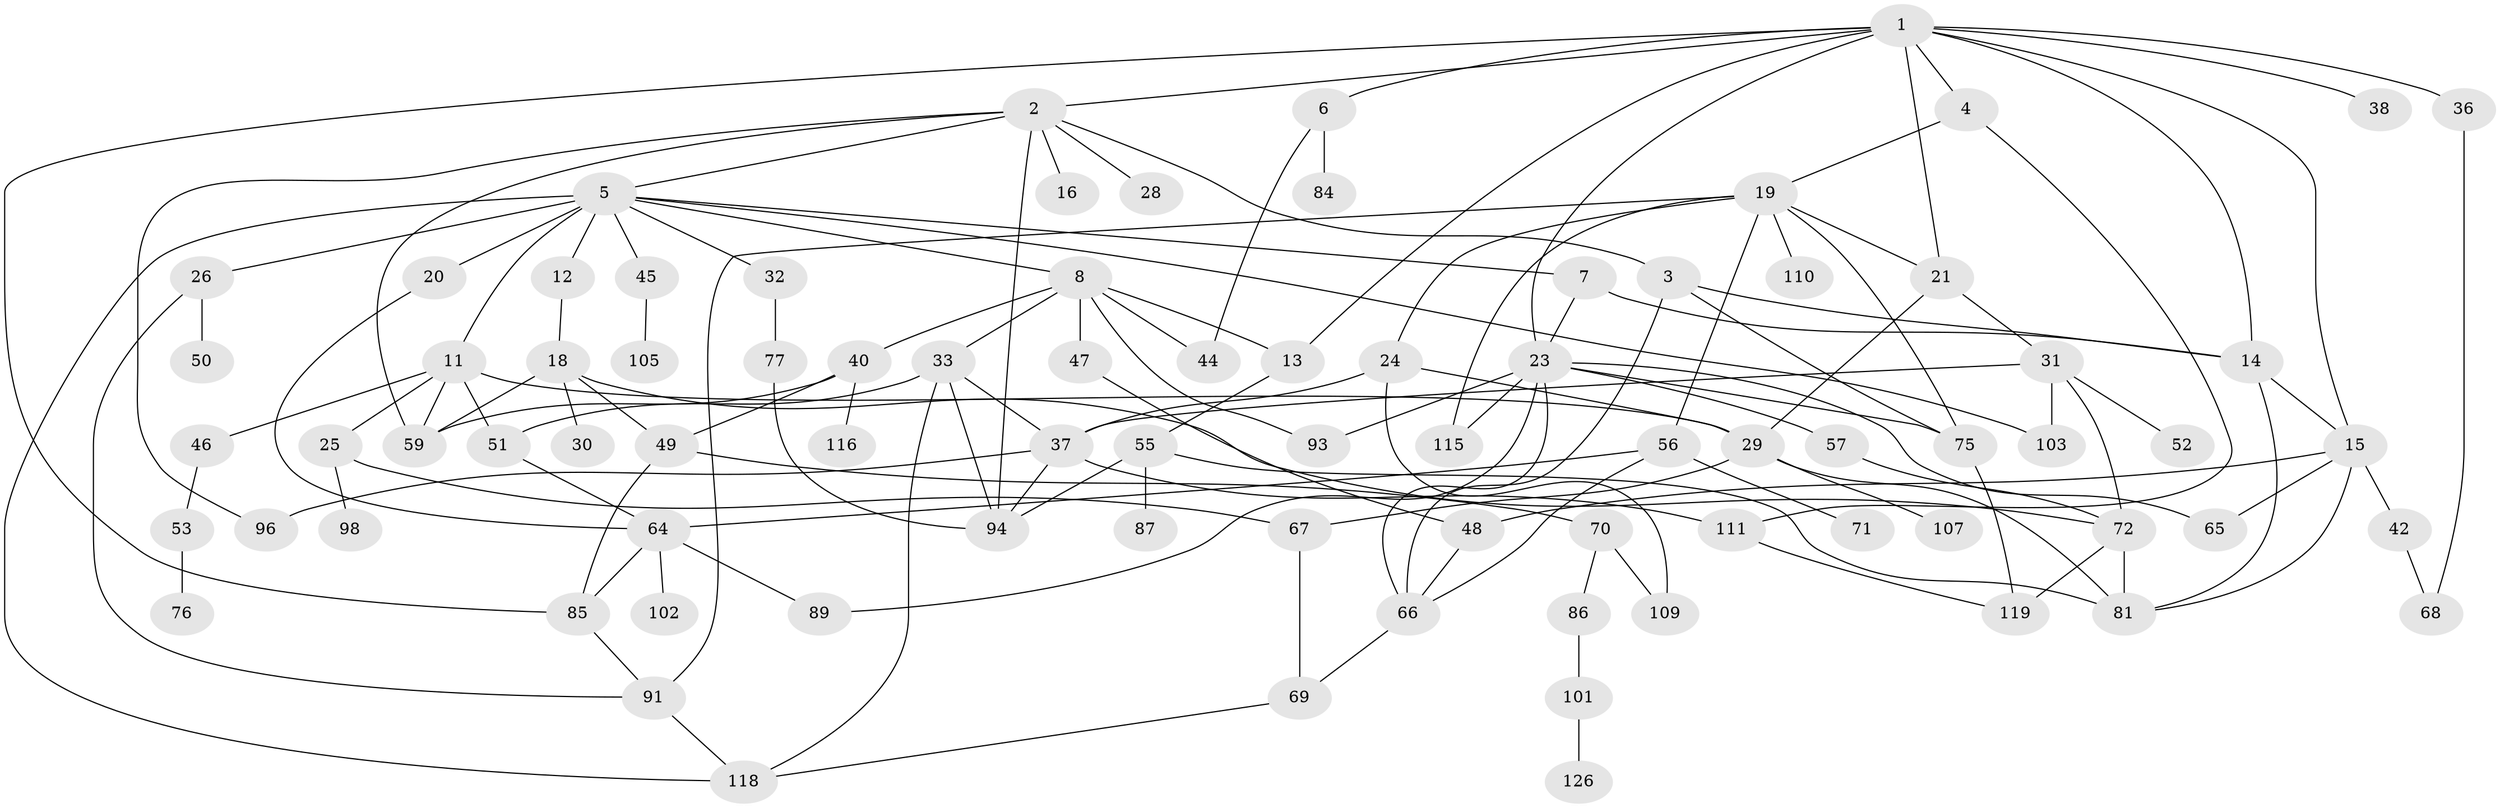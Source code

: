 // Generated by graph-tools (version 1.1) at 2025/23/03/03/25 07:23:34]
// undirected, 83 vertices, 136 edges
graph export_dot {
graph [start="1"]
  node [color=gray90,style=filled];
  1 [super="+27"];
  2 [super="+17"];
  3 [super="+34"];
  4;
  5 [super="+10"];
  6 [super="+104"];
  7;
  8 [super="+9"];
  11;
  12;
  13 [super="+62"];
  14 [super="+114"];
  15 [super="+95"];
  16;
  18;
  19 [super="+22"];
  20 [super="+35"];
  21 [super="+125"];
  23 [super="+39"];
  24;
  25 [super="+54"];
  26 [super="+88"];
  28;
  29 [super="+61"];
  30;
  31 [super="+43"];
  32;
  33 [super="+41"];
  36 [super="+83"];
  37 [super="+58"];
  38;
  40 [super="+73"];
  42 [super="+63"];
  44 [super="+60"];
  45;
  46;
  47;
  48 [super="+92"];
  49 [super="+100"];
  50;
  51 [super="+108"];
  52;
  53 [super="+74"];
  55 [super="+78"];
  56;
  57 [super="+121"];
  59 [super="+80"];
  64 [super="+122"];
  65;
  66 [super="+120"];
  67 [super="+90"];
  68;
  69 [super="+82"];
  70;
  71;
  72 [super="+113"];
  75 [super="+79"];
  76;
  77 [super="+99"];
  81 [super="+97"];
  84;
  85 [super="+106"];
  86;
  87;
  89;
  91 [super="+117"];
  93;
  94 [super="+123"];
  96;
  98;
  101;
  102;
  103 [super="+124"];
  105;
  107;
  109;
  110;
  111 [super="+112"];
  115;
  116;
  118;
  119;
  126;
  1 -- 2;
  1 -- 4;
  1 -- 6;
  1 -- 21;
  1 -- 38;
  1 -- 15;
  1 -- 36;
  1 -- 85;
  1 -- 13;
  1 -- 23;
  1 -- 14;
  2 -- 3;
  2 -- 5;
  2 -- 16;
  2 -- 28;
  2 -- 96;
  2 -- 59;
  2 -- 94;
  3 -- 66;
  3 -- 75;
  3 -- 14;
  4 -- 19;
  4 -- 111;
  5 -- 7;
  5 -- 8;
  5 -- 26;
  5 -- 32;
  5 -- 45;
  5 -- 118;
  5 -- 20 [weight=2];
  5 -- 11;
  5 -- 12;
  5 -- 103;
  6 -- 84;
  6 -- 44;
  7 -- 14;
  7 -- 23;
  8 -- 33;
  8 -- 40;
  8 -- 13;
  8 -- 44;
  8 -- 93;
  8 -- 47;
  11 -- 25;
  11 -- 46;
  11 -- 51;
  11 -- 59;
  11 -- 29;
  12 -- 18;
  13 -- 55;
  14 -- 15;
  14 -- 81;
  15 -- 42;
  15 -- 48;
  15 -- 65;
  15 -- 81;
  18 -- 30;
  18 -- 49;
  18 -- 72;
  18 -- 59;
  19 -- 115;
  19 -- 21;
  19 -- 24;
  19 -- 56;
  19 -- 75;
  19 -- 110;
  19 -- 91;
  20 -- 64;
  21 -- 31;
  21 -- 29;
  23 -- 57;
  23 -- 75;
  23 -- 65;
  23 -- 115;
  23 -- 66;
  23 -- 89;
  23 -- 93;
  24 -- 29;
  24 -- 109;
  24 -- 37;
  25 -- 98;
  25 -- 67;
  26 -- 50;
  26 -- 91;
  29 -- 67;
  29 -- 107;
  29 -- 81;
  31 -- 52;
  31 -- 103;
  31 -- 72;
  31 -- 37;
  32 -- 77;
  33 -- 37;
  33 -- 94;
  33 -- 118;
  33 -- 51;
  36 -- 68;
  37 -- 94;
  37 -- 96;
  37 -- 111;
  40 -- 116;
  40 -- 49;
  40 -- 59;
  42 -- 68;
  45 -- 105;
  46 -- 53;
  47 -- 48;
  48 -- 66;
  49 -- 70;
  49 -- 85;
  51 -- 64;
  53 -- 76;
  55 -- 94;
  55 -- 81;
  55 -- 87;
  56 -- 71;
  56 -- 64;
  56 -- 66;
  57 -- 72;
  64 -- 102;
  64 -- 89;
  64 -- 85;
  66 -- 69;
  67 -- 69;
  69 -- 118;
  70 -- 86;
  70 -- 109;
  72 -- 81;
  72 -- 119;
  75 -- 119;
  77 -- 94;
  85 -- 91;
  86 -- 101;
  91 -- 118;
  101 -- 126;
  111 -- 119;
}
